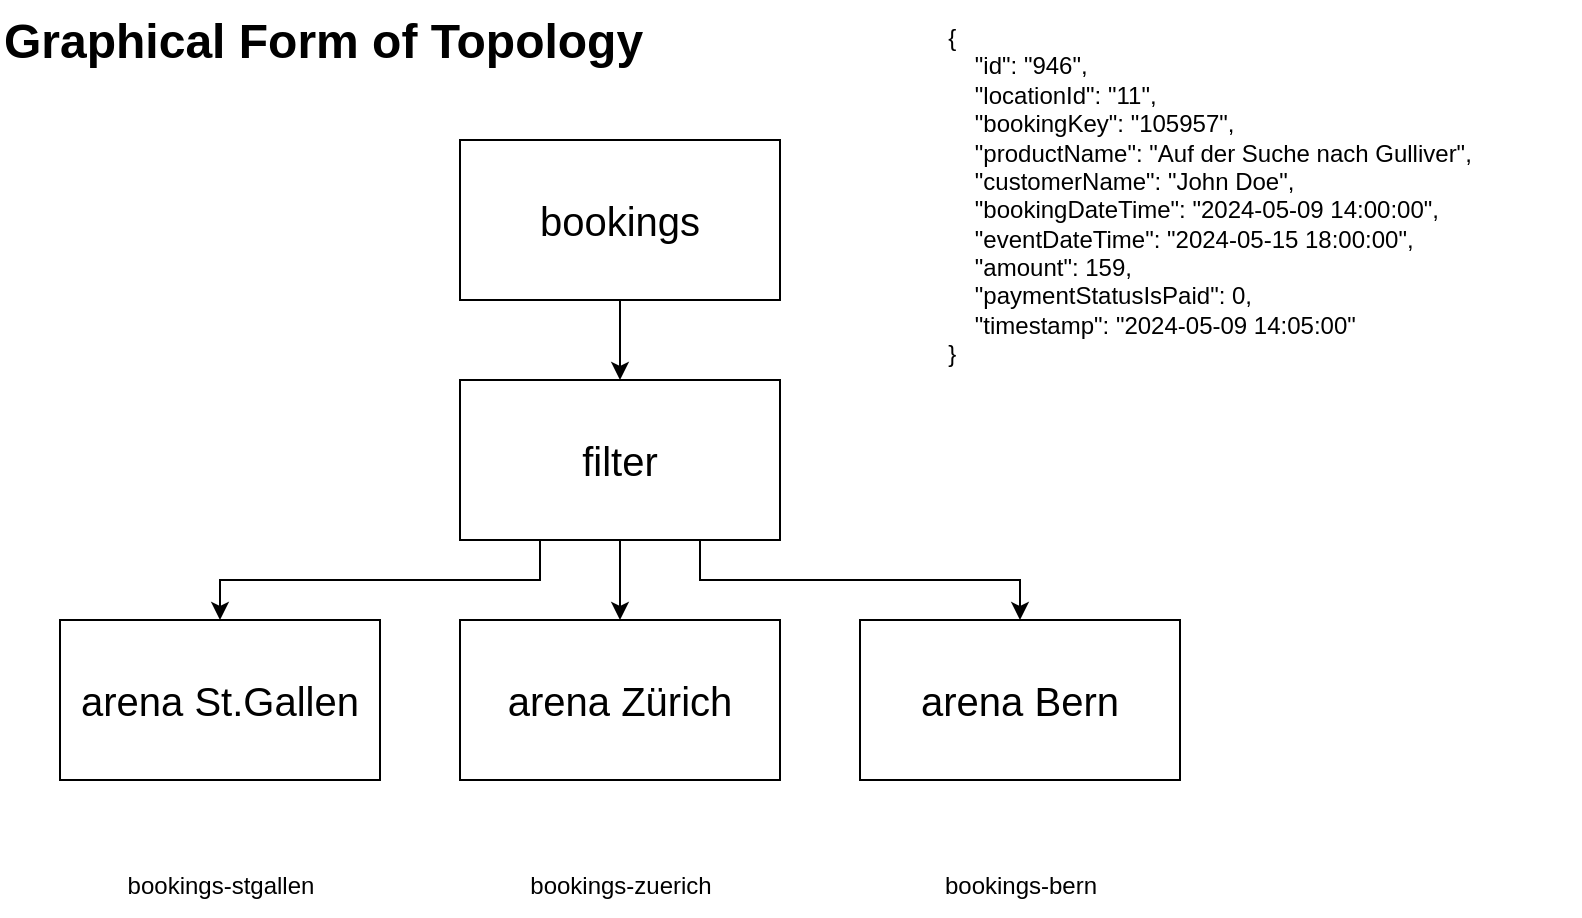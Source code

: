 <mxfile version="24.3.1" type="device">
  <diagram name="Page-1" id="JsHUEGDlsRq30NTsk1rT">
    <mxGraphModel dx="1145" dy="779" grid="1" gridSize="10" guides="1" tooltips="1" connect="1" arrows="1" fold="1" page="1" pageScale="1" pageWidth="827" pageHeight="1169" math="0" shadow="0">
      <root>
        <mxCell id="0" />
        <mxCell id="1" parent="0" />
        <mxCell id="GBOS3SV3QutHxm366jlo-6" style="edgeStyle=orthogonalEdgeStyle;rounded=0;orthogonalLoop=1;jettySize=auto;html=1;exitX=0.5;exitY=1;exitDx=0;exitDy=0;" edge="1" parent="1" source="GBOS3SV3QutHxm366jlo-1" target="GBOS3SV3QutHxm366jlo-2">
          <mxGeometry relative="1" as="geometry" />
        </mxCell>
        <mxCell id="GBOS3SV3QutHxm366jlo-1" value="bookings" style="whiteSpace=wrap;html=1;fontSize=20;" vertex="1" parent="1">
          <mxGeometry x="240" y="80" width="160" height="80" as="geometry" />
        </mxCell>
        <mxCell id="GBOS3SV3QutHxm366jlo-7" style="edgeStyle=orthogonalEdgeStyle;rounded=0;orthogonalLoop=1;jettySize=auto;html=1;exitX=0.5;exitY=1;exitDx=0;exitDy=0;entryX=0.5;entryY=0;entryDx=0;entryDy=0;" edge="1" parent="1" source="GBOS3SV3QutHxm366jlo-2" target="GBOS3SV3QutHxm366jlo-3">
          <mxGeometry relative="1" as="geometry" />
        </mxCell>
        <mxCell id="GBOS3SV3QutHxm366jlo-8" style="edgeStyle=orthogonalEdgeStyle;rounded=0;orthogonalLoop=1;jettySize=auto;html=1;exitX=0.25;exitY=1;exitDx=0;exitDy=0;entryX=0.5;entryY=0;entryDx=0;entryDy=0;" edge="1" parent="1" source="GBOS3SV3QutHxm366jlo-2" target="GBOS3SV3QutHxm366jlo-5">
          <mxGeometry relative="1" as="geometry" />
        </mxCell>
        <mxCell id="GBOS3SV3QutHxm366jlo-9" style="edgeStyle=orthogonalEdgeStyle;rounded=0;orthogonalLoop=1;jettySize=auto;html=1;exitX=0.75;exitY=1;exitDx=0;exitDy=0;" edge="1" parent="1" source="GBOS3SV3QutHxm366jlo-2" target="GBOS3SV3QutHxm366jlo-4">
          <mxGeometry relative="1" as="geometry" />
        </mxCell>
        <mxCell id="GBOS3SV3QutHxm366jlo-2" value="filter" style="whiteSpace=wrap;html=1;fontSize=20;" vertex="1" parent="1">
          <mxGeometry x="240" y="200" width="160" height="80" as="geometry" />
        </mxCell>
        <mxCell id="GBOS3SV3QutHxm366jlo-3" value="arena Zürich" style="whiteSpace=wrap;html=1;fontSize=20;" vertex="1" parent="1">
          <mxGeometry x="240" y="320" width="160" height="80" as="geometry" />
        </mxCell>
        <mxCell id="GBOS3SV3QutHxm366jlo-4" value="arena Bern" style="whiteSpace=wrap;html=1;fontSize=20;" vertex="1" parent="1">
          <mxGeometry x="440" y="320" width="160" height="80" as="geometry" />
        </mxCell>
        <mxCell id="GBOS3SV3QutHxm366jlo-5" value="arena St.Gallen" style="whiteSpace=wrap;html=1;fontSize=20;" vertex="1" parent="1">
          <mxGeometry x="40" y="320" width="160" height="80" as="geometry" />
        </mxCell>
        <mxCell id="GBOS3SV3QutHxm366jlo-10" value="&lt;div style=&quot;text-align: left;&quot;&gt;{&lt;/div&gt;&lt;div style=&quot;text-align: left;&quot;&gt;&amp;nbsp; &amp;nbsp; &quot;id&quot;: &quot;946&quot;,&lt;/div&gt;&lt;div style=&quot;text-align: left;&quot;&gt;&amp;nbsp; &amp;nbsp; &quot;locationId&quot;: &quot;11&quot;,&lt;/div&gt;&lt;div style=&quot;text-align: left;&quot;&gt;&amp;nbsp; &amp;nbsp; &quot;bookingKey&quot;: &quot;105957&quot;,&lt;/div&gt;&lt;div style=&quot;text-align: left;&quot;&gt;&amp;nbsp; &amp;nbsp; &quot;productName&quot;: &quot;Auf der Suche nach Gulliver&quot;,&lt;/div&gt;&lt;div style=&quot;text-align: left;&quot;&gt;&amp;nbsp; &amp;nbsp; &quot;customerName&quot;: &quot;John Doe&quot;,&lt;/div&gt;&lt;div style=&quot;text-align: left;&quot;&gt;&amp;nbsp; &amp;nbsp; &quot;bookingDateTime&quot;: &quot;2024-05-09 14:00:00&quot;,&lt;/div&gt;&lt;div style=&quot;text-align: left;&quot;&gt;&amp;nbsp; &amp;nbsp; &quot;eventDateTime&quot;: &quot;2024-05-15 18:00:00&quot;,&lt;/div&gt;&lt;div style=&quot;text-align: left;&quot;&gt;&amp;nbsp; &amp;nbsp; &quot;amount&quot;: 159,&lt;/div&gt;&lt;div style=&quot;text-align: left;&quot;&gt;&amp;nbsp; &amp;nbsp; &quot;paymentStatusIsPaid&quot;: 0,&lt;/div&gt;&lt;div style=&quot;text-align: left;&quot;&gt;&amp;nbsp; &amp;nbsp; &quot;timestamp&quot;: &quot;2024-05-09 14:05:00&quot;&lt;/div&gt;&lt;div style=&quot;text-align: left;&quot;&gt;}&lt;/div&gt;&lt;div&gt;&lt;br&gt;&lt;/div&gt;" style="text;html=1;align=center;verticalAlign=middle;whiteSpace=wrap;rounded=0;" vertex="1" parent="1">
          <mxGeometry x="430" y="100" width="370" height="30" as="geometry" />
        </mxCell>
        <mxCell id="GBOS3SV3QutHxm366jlo-11" value="&lt;h1 style=&quot;margin-top: 0px;&quot;&gt;Graphical Form of Topology&lt;/h1&gt;&lt;p&gt;&lt;br&gt;&lt;/p&gt;" style="text;html=1;whiteSpace=wrap;overflow=hidden;rounded=0;" vertex="1" parent="1">
          <mxGeometry x="10" y="10" width="510" height="120" as="geometry" />
        </mxCell>
        <mxCell id="GBOS3SV3QutHxm366jlo-12" value="bookings-stgallen" style="text;html=1;align=center;verticalAlign=middle;resizable=0;points=[];autosize=1;strokeColor=none;fillColor=none;" vertex="1" parent="1">
          <mxGeometry x="60" y="438" width="120" height="30" as="geometry" />
        </mxCell>
        <mxCell id="GBOS3SV3QutHxm366jlo-13" value="bookings-zuerich" style="text;html=1;align=center;verticalAlign=middle;resizable=0;points=[];autosize=1;strokeColor=none;fillColor=none;" vertex="1" parent="1">
          <mxGeometry x="265" y="438" width="110" height="30" as="geometry" />
        </mxCell>
        <mxCell id="GBOS3SV3QutHxm366jlo-14" value="bookings-bern" style="text;html=1;align=center;verticalAlign=middle;resizable=0;points=[];autosize=1;strokeColor=none;fillColor=none;" vertex="1" parent="1">
          <mxGeometry x="470" y="438" width="100" height="30" as="geometry" />
        </mxCell>
      </root>
    </mxGraphModel>
  </diagram>
</mxfile>
